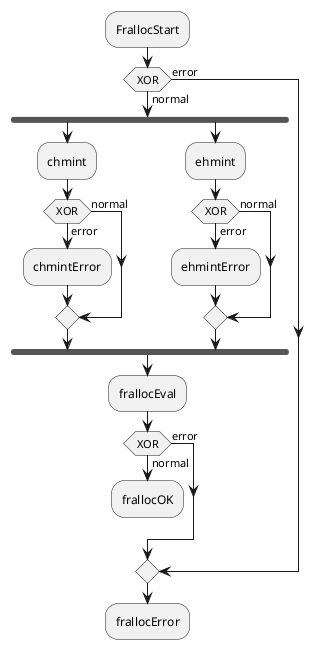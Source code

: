 @startuml
:FrallocStart;
if (XOR) then (normal)
  fork
    :chmint;
    if (XOR) then (normal)
    else (error)
      :chmintError;

    endif  
  fork again
    :ehmint;
    if (XOR) then (normal)
    else (error)
      :ehmintError;

    endif  
  end fork
  :frallocEval;
  if (XOR) then (normal)
    :frallocOK;
    detach
  else (error)
  endif;
else (error)
endif    
  :frallocError;
@enduml
